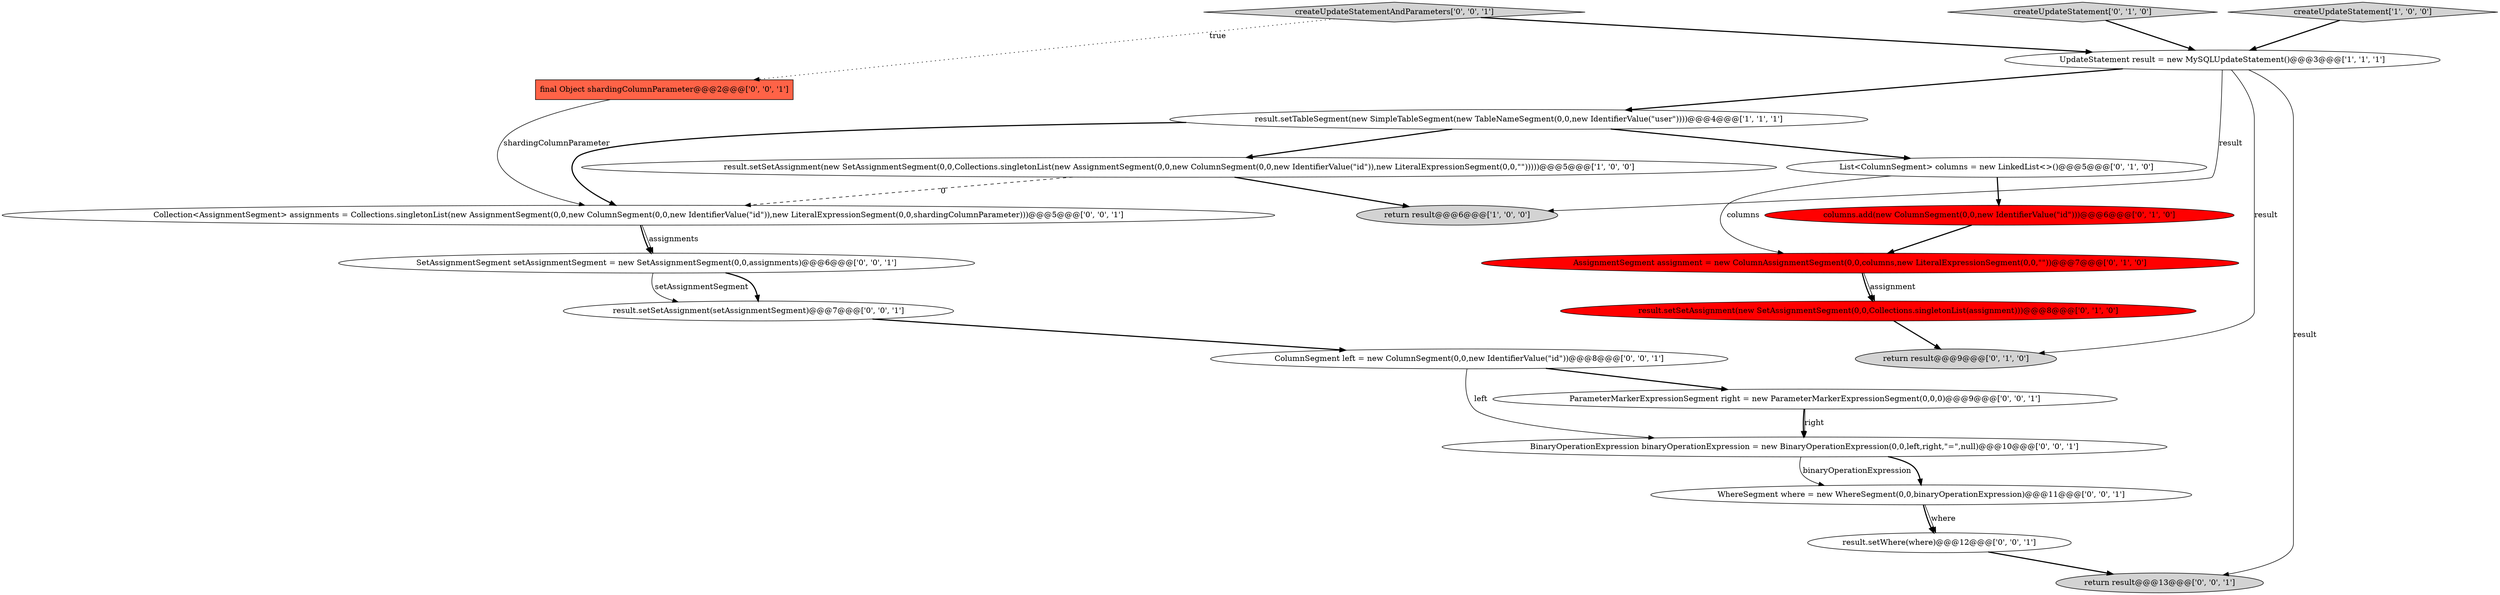 digraph {
13 [style = filled, label = "final Object shardingColumnParameter@@@2@@@['0', '0', '1']", fillcolor = tomato, shape = box image = "AAA0AAABBB3BBB"];
7 [style = filled, label = "AssignmentSegment assignment = new ColumnAssignmentSegment(0,0,columns,new LiteralExpressionSegment(0,0,\"\"))@@@7@@@['0', '1', '0']", fillcolor = red, shape = ellipse image = "AAA1AAABBB2BBB"];
3 [style = filled, label = "createUpdateStatement['1', '0', '0']", fillcolor = lightgray, shape = diamond image = "AAA0AAABBB1BBB"];
4 [style = filled, label = "result.setTableSegment(new SimpleTableSegment(new TableNameSegment(0,0,new IdentifierValue(\"user\"))))@@@4@@@['1', '1', '1']", fillcolor = white, shape = ellipse image = "AAA0AAABBB1BBB"];
20 [style = filled, label = "createUpdateStatementAndParameters['0', '0', '1']", fillcolor = lightgray, shape = diamond image = "AAA0AAABBB3BBB"];
5 [style = filled, label = "result.setSetAssignment(new SetAssignmentSegment(0,0,Collections.singletonList(assignment)))@@@8@@@['0', '1', '0']", fillcolor = red, shape = ellipse image = "AAA1AAABBB2BBB"];
0 [style = filled, label = "result.setSetAssignment(new SetAssignmentSegment(0,0,Collections.singletonList(new AssignmentSegment(0,0,new ColumnSegment(0,0,new IdentifierValue(\"id\")),new LiteralExpressionSegment(0,0,\"\")))))@@@5@@@['1', '0', '0']", fillcolor = white, shape = ellipse image = "AAA0AAABBB1BBB"];
9 [style = filled, label = "List<ColumnSegment> columns = new LinkedList<>()@@@5@@@['0', '1', '0']", fillcolor = white, shape = ellipse image = "AAA0AAABBB2BBB"];
2 [style = filled, label = "UpdateStatement result = new MySQLUpdateStatement()@@@3@@@['1', '1', '1']", fillcolor = white, shape = ellipse image = "AAA0AAABBB1BBB"];
11 [style = filled, label = "WhereSegment where = new WhereSegment(0,0,binaryOperationExpression)@@@11@@@['0', '0', '1']", fillcolor = white, shape = ellipse image = "AAA0AAABBB3BBB"];
8 [style = filled, label = "createUpdateStatement['0', '1', '0']", fillcolor = lightgray, shape = diamond image = "AAA0AAABBB2BBB"];
19 [style = filled, label = "ParameterMarkerExpressionSegment right = new ParameterMarkerExpressionSegment(0,0,0)@@@9@@@['0', '0', '1']", fillcolor = white, shape = ellipse image = "AAA0AAABBB3BBB"];
6 [style = filled, label = "return result@@@9@@@['0', '1', '0']", fillcolor = lightgray, shape = ellipse image = "AAA0AAABBB2BBB"];
16 [style = filled, label = "return result@@@13@@@['0', '0', '1']", fillcolor = lightgray, shape = ellipse image = "AAA0AAABBB3BBB"];
15 [style = filled, label = "ColumnSegment left = new ColumnSegment(0,0,new IdentifierValue(\"id\"))@@@8@@@['0', '0', '1']", fillcolor = white, shape = ellipse image = "AAA0AAABBB3BBB"];
17 [style = filled, label = "Collection<AssignmentSegment> assignments = Collections.singletonList(new AssignmentSegment(0,0,new ColumnSegment(0,0,new IdentifierValue(\"id\")),new LiteralExpressionSegment(0,0,shardingColumnParameter)))@@@5@@@['0', '0', '1']", fillcolor = white, shape = ellipse image = "AAA0AAABBB3BBB"];
18 [style = filled, label = "SetAssignmentSegment setAssignmentSegment = new SetAssignmentSegment(0,0,assignments)@@@6@@@['0', '0', '1']", fillcolor = white, shape = ellipse image = "AAA0AAABBB3BBB"];
21 [style = filled, label = "result.setSetAssignment(setAssignmentSegment)@@@7@@@['0', '0', '1']", fillcolor = white, shape = ellipse image = "AAA0AAABBB3BBB"];
14 [style = filled, label = "result.setWhere(where)@@@12@@@['0', '0', '1']", fillcolor = white, shape = ellipse image = "AAA0AAABBB3BBB"];
1 [style = filled, label = "return result@@@6@@@['1', '0', '0']", fillcolor = lightgray, shape = ellipse image = "AAA0AAABBB1BBB"];
12 [style = filled, label = "BinaryOperationExpression binaryOperationExpression = new BinaryOperationExpression(0,0,left,right,\"=\",null)@@@10@@@['0', '0', '1']", fillcolor = white, shape = ellipse image = "AAA0AAABBB3BBB"];
10 [style = filled, label = "columns.add(new ColumnSegment(0,0,new IdentifierValue(\"id\")))@@@6@@@['0', '1', '0']", fillcolor = red, shape = ellipse image = "AAA1AAABBB2BBB"];
14->16 [style = bold, label=""];
4->9 [style = bold, label=""];
2->6 [style = solid, label="result"];
11->14 [style = solid, label="where"];
4->17 [style = bold, label=""];
19->12 [style = bold, label=""];
11->14 [style = bold, label=""];
21->15 [style = bold, label=""];
12->11 [style = bold, label=""];
7->5 [style = solid, label="assignment"];
19->12 [style = solid, label="right"];
12->11 [style = solid, label="binaryOperationExpression"];
9->10 [style = bold, label=""];
15->19 [style = bold, label=""];
2->4 [style = bold, label=""];
10->7 [style = bold, label=""];
0->17 [style = dashed, label="0"];
2->16 [style = solid, label="result"];
4->0 [style = bold, label=""];
20->2 [style = bold, label=""];
9->7 [style = solid, label="columns"];
7->5 [style = bold, label=""];
2->1 [style = solid, label="result"];
5->6 [style = bold, label=""];
3->2 [style = bold, label=""];
8->2 [style = bold, label=""];
17->18 [style = solid, label="assignments"];
15->12 [style = solid, label="left"];
0->1 [style = bold, label=""];
20->13 [style = dotted, label="true"];
18->21 [style = bold, label=""];
13->17 [style = solid, label="shardingColumnParameter"];
18->21 [style = solid, label="setAssignmentSegment"];
17->18 [style = bold, label=""];
}
